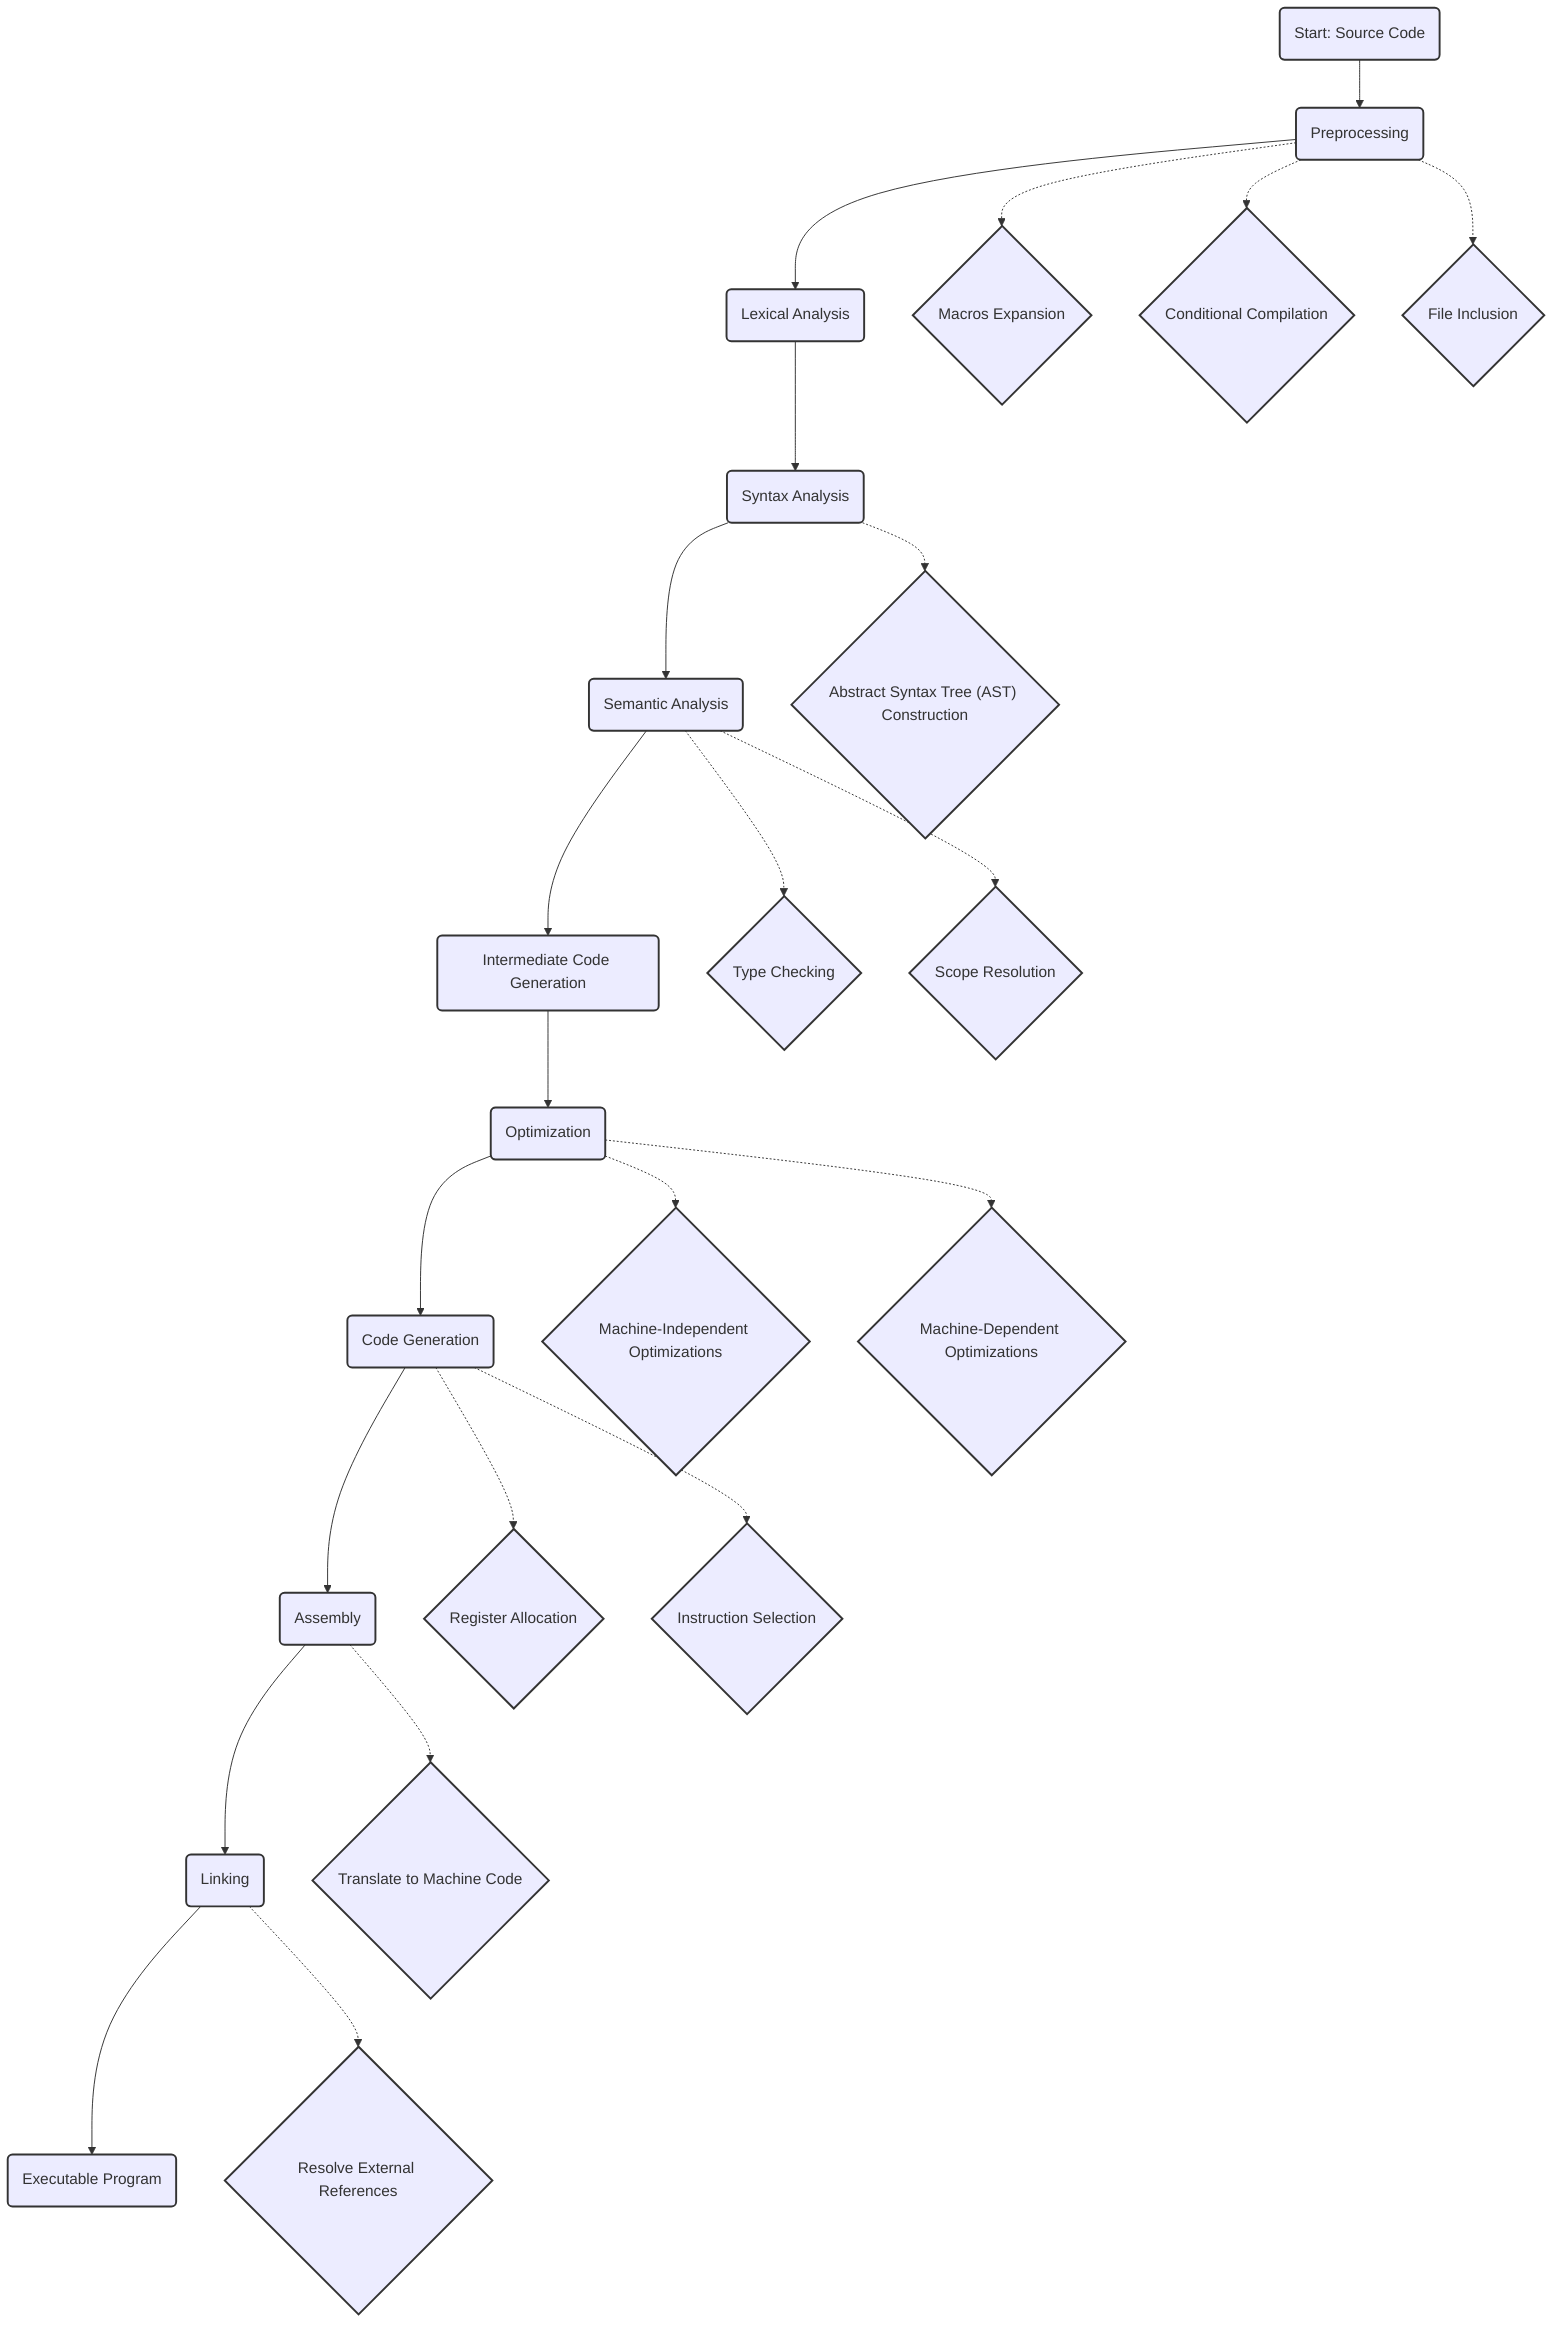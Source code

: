 graph TD;
    A(Start: Source Code) --> B(Preprocessing)
    B --> C(Lexical Analysis)
    C --> D(Syntax Analysis)
    D --> E(Semantic Analysis)
    E --> F(Intermediate Code Generation)
    F --> G(Optimization)
    G --> H(Code Generation)
    H --> I(Assembly)
    I --> J(Linking)
    J --> K(Executable Program)
    %% Optional Details
    B -.-> L{Macros Expansion}
    B -.-> M{Conditional Compilation}
    B -.-> N{File Inclusion}
    D -.-> O{"Abstract Syntax Tree (AST) Construction"}
    E -.-> P{Type Checking}
    E -.-> Q{Scope Resolution}
    G -.-> R{Machine-Independent Optimizations}
    G -.-> S{Machine-Dependent Optimizations}
    H -.-> T{Register Allocation}
    H -.-> U{Instruction Selection}
    I -.-> V{Translate to Machine Code}
    J -.-> W{Resolve External References}

    classDef process fill:#fffff,stroke:#333,stroke-width:2px;
    class A,B,C,D,E,F,G,H,I,J,K,L,M,N,O,P,Q,R,S,T,U,V,W process;